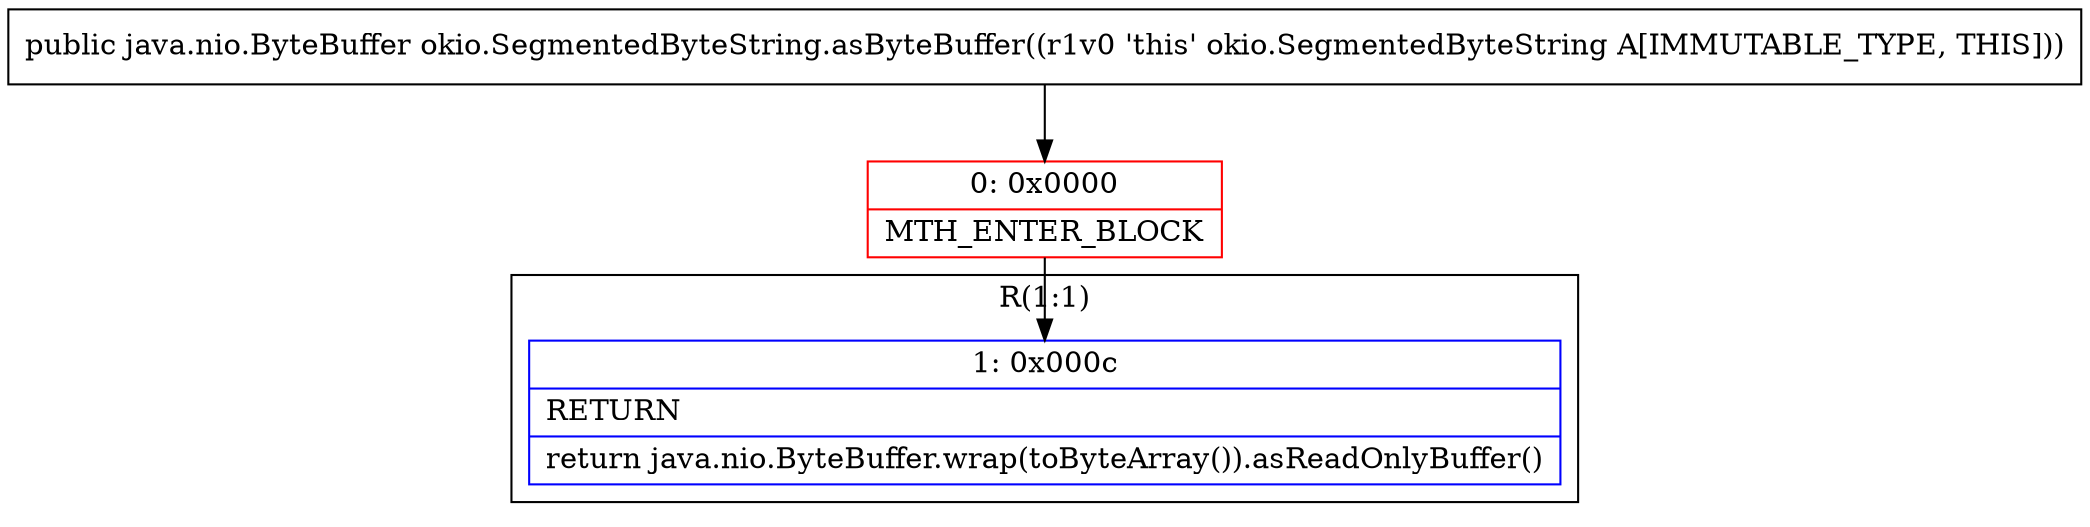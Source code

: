 digraph "CFG forokio.SegmentedByteString.asByteBuffer()Ljava\/nio\/ByteBuffer;" {
subgraph cluster_Region_1636467637 {
label = "R(1:1)";
node [shape=record,color=blue];
Node_1 [shape=record,label="{1\:\ 0x000c|RETURN\l|return java.nio.ByteBuffer.wrap(toByteArray()).asReadOnlyBuffer()\l}"];
}
Node_0 [shape=record,color=red,label="{0\:\ 0x0000|MTH_ENTER_BLOCK\l}"];
MethodNode[shape=record,label="{public java.nio.ByteBuffer okio.SegmentedByteString.asByteBuffer((r1v0 'this' okio.SegmentedByteString A[IMMUTABLE_TYPE, THIS])) }"];
MethodNode -> Node_0;
Node_0 -> Node_1;
}

